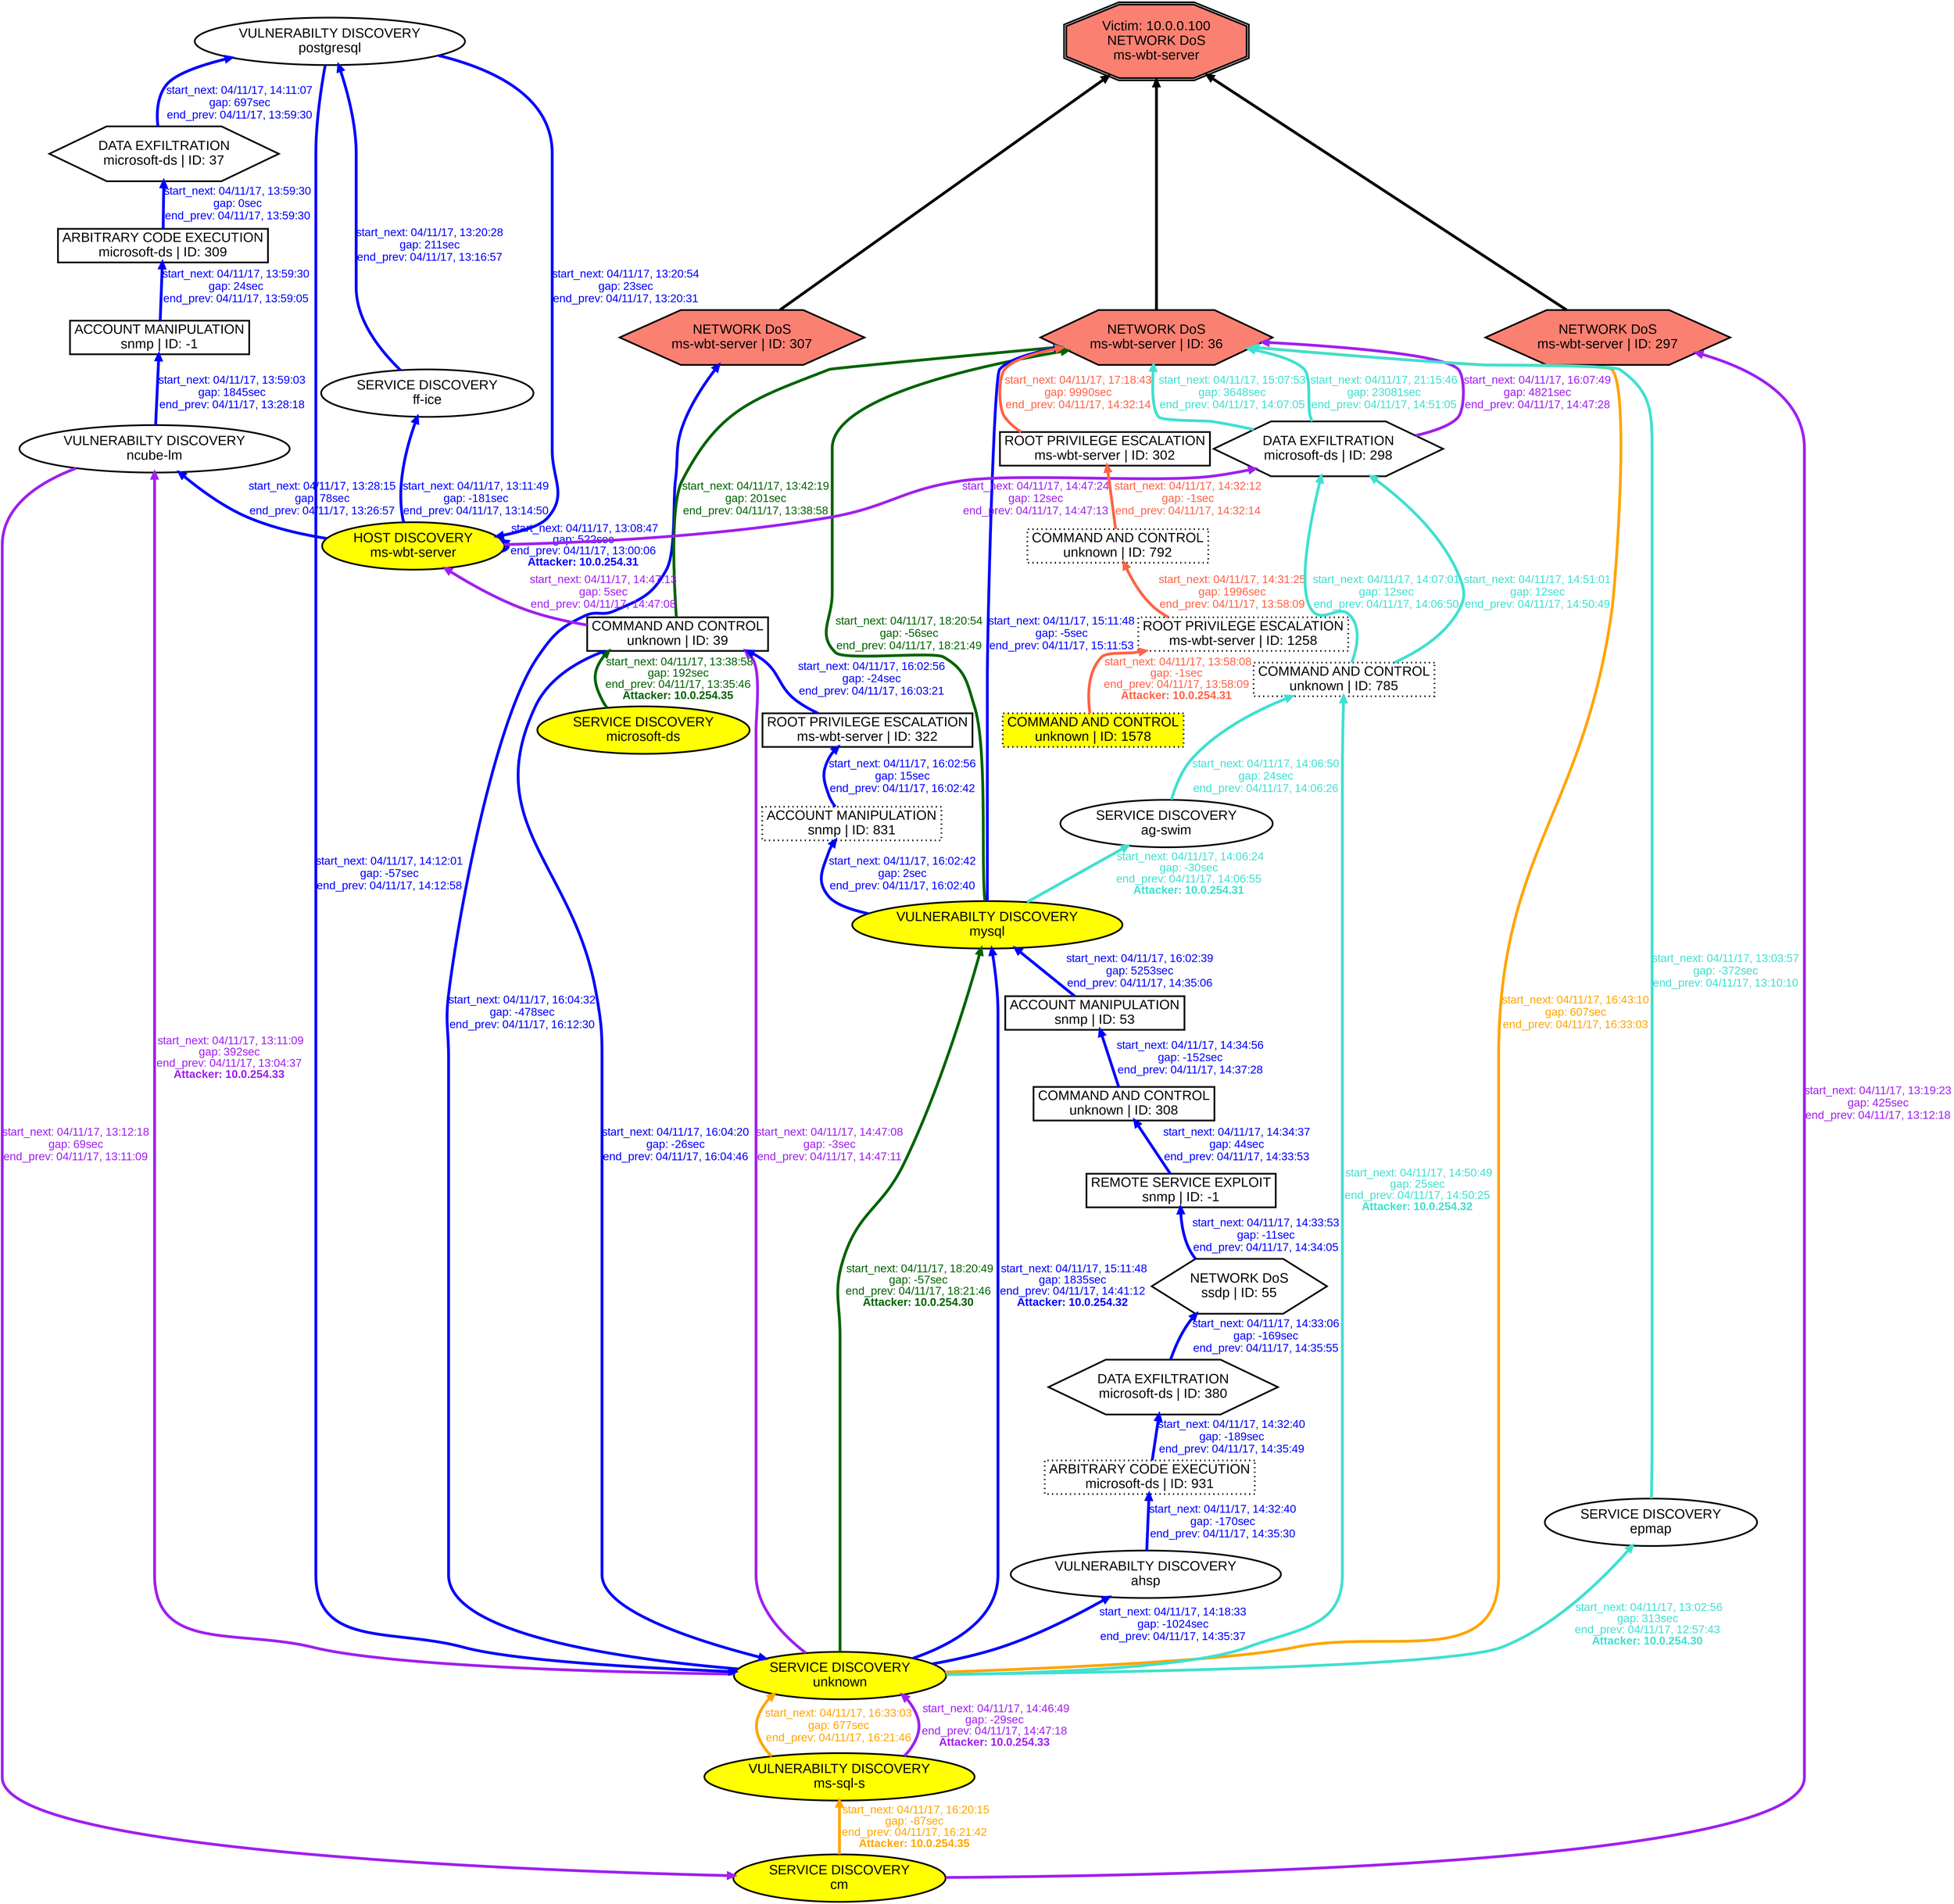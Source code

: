 digraph NETWORKDOSmswbtserver {
rankdir="BT"; 
 graph [ nodesep="0.1", ranksep="0.02"] 
 node [ fontname=Arial, fontsize=24,penwidth=3]; 
 edge [ fontname=Arial, fontsize=20,penwidth=5 ];
"Victim: 10.0.0.100
NETWORK DoS
ms-wbt-server" [shape=doubleoctagon, style=filled, fillcolor=salmon];
{ rank = max; "Victim: 10.0.0.100
NETWORK DoS
ms-wbt-server"}
"NETWORK DoS
ms-wbt-server | ID: 307" -> "Victim: 10.0.0.100
NETWORK DoS
ms-wbt-server"
"NETWORK DoS
ms-wbt-server | ID: 307" [style=filled, fillcolor= salmon]
"NETWORK DoS
ms-wbt-server | ID: 36" -> "Victim: 10.0.0.100
NETWORK DoS
ms-wbt-server"
"NETWORK DoS
ms-wbt-server | ID: 36" [style=filled, fillcolor= salmon]
"NETWORK DoS
ms-wbt-server | ID: 297" -> "Victim: 10.0.0.100
NETWORK DoS
ms-wbt-server"
"NETWORK DoS
ms-wbt-server | ID: 297" [style=filled, fillcolor= salmon]
{ rank=same; "NETWORK DoS
ms-wbt-server | ID: 307" "NETWORK DoS
ms-wbt-server | ID: 36" "NETWORK DoS
ms-wbt-server | ID: 297"}
"SERVICE DISCOVERY
cm" [style=filled, fillcolor= yellow]
"SERVICE DISCOVERY
cm" -> "VULNERABILTY DISCOVERY
ms-sql-s" [ color=orange] [label=<<font color="orange"> start_next: 04/11/17, 16:20:15<br/>gap: -87sec<br/>end_prev: 04/11/17, 16:21:42</font><br/><font color="orange"><b>Attacker: 10.0.254.35</b></font>>]
"VULNERABILTY DISCOVERY
ms-sql-s" -> "SERVICE DISCOVERY
unknown" [ label="start_next: 04/11/17, 16:33:03
gap: 677sec
end_prev: 04/11/17, 16:21:46"][ fontcolor="orange" color=orange]
"SERVICE DISCOVERY
unknown" -> "NETWORK DoS
ms-wbt-server | ID: 36" [ label="start_next: 04/11/17, 16:43:10
gap: 607sec
end_prev: 04/11/17, 16:33:03"][ fontcolor="orange" color=orange]
"SERVICE DISCOVERY
microsoft-ds" [style=filled, fillcolor= yellow]
"SERVICE DISCOVERY
microsoft-ds" -> "COMMAND AND CONTROL
unknown | ID: 39" [ color=darkgreen] [label=<<font color="darkgreen"> start_next: 04/11/17, 13:38:58<br/>gap: 192sec<br/>end_prev: 04/11/17, 13:35:46</font><br/><font color="darkgreen"><b>Attacker: 10.0.254.35</b></font>>]
"COMMAND AND CONTROL
unknown | ID: 39" -> "NETWORK DoS
ms-wbt-server | ID: 36" [ label="start_next: 04/11/17, 13:42:19
gap: 201sec
end_prev: 04/11/17, 13:38:58"][ fontcolor="darkgreen" color=darkgreen]
"SERVICE DISCOVERY
unknown" [style=filled, fillcolor= yellow]
"SERVICE DISCOVERY
unknown" -> "VULNERABILTY DISCOVERY
mysql" [ color=darkgreen] [label=<<font color="darkgreen"> start_next: 04/11/17, 18:20:49<br/>gap: -57sec<br/>end_prev: 04/11/17, 18:21:46</font><br/><font color="darkgreen"><b>Attacker: 10.0.254.30</b></font>>]
"VULNERABILTY DISCOVERY
mysql" -> "NETWORK DoS
ms-wbt-server | ID: 36" [ label="start_next: 04/11/17, 18:20:54
gap: -56sec
end_prev: 04/11/17, 18:21:49"][ fontcolor="darkgreen" color=darkgreen]
"HOST DISCOVERY
ms-wbt-server" [style=filled, fillcolor= yellow]
"HOST DISCOVERY
ms-wbt-server" -> "HOST DISCOVERY
ms-wbt-server" [ color=blue] [label=<<font color="blue"> start_next: 04/11/17, 13:08:47<br/>gap: 522sec<br/>end_prev: 04/11/17, 13:00:06</font><br/><font color="blue"><b>Attacker: 10.0.254.31</b></font>>]
"HOST DISCOVERY
ms-wbt-server" -> "SERVICE DISCOVERY
ff-ice" [ label="start_next: 04/11/17, 13:11:49
gap: -181sec
end_prev: 04/11/17, 13:14:50"][ fontcolor="blue" color=blue]
"SERVICE DISCOVERY
ff-ice" -> "VULNERABILTY DISCOVERY
postgresql" [ label="start_next: 04/11/17, 13:20:28
gap: 211sec
end_prev: 04/11/17, 13:16:57"][ fontcolor="blue" color=blue]
"VULNERABILTY DISCOVERY
postgresql" -> "HOST DISCOVERY
ms-wbt-server" [ label="start_next: 04/11/17, 13:20:54
gap: 23sec
end_prev: 04/11/17, 13:20:31"][ fontcolor="blue" color=blue]
"HOST DISCOVERY
ms-wbt-server" -> "VULNERABILTY DISCOVERY
ncube-lm" [ label="start_next: 04/11/17, 13:28:15
gap: 78sec
end_prev: 04/11/17, 13:26:57"][ fontcolor="blue" color=blue]
"VULNERABILTY DISCOVERY
ncube-lm" -> "ACCOUNT MANIPULATION
snmp | ID: -1" [ label="start_next: 04/11/17, 13:59:03
gap: 1845sec
end_prev: 04/11/17, 13:28:18"][ fontcolor="blue" color=blue]
"ACCOUNT MANIPULATION
snmp | ID: -1" -> "ARBITRARY CODE EXECUTION
microsoft-ds | ID: 309" [ label="start_next: 04/11/17, 13:59:30
gap: 24sec
end_prev: 04/11/17, 13:59:05"][ fontcolor="blue" color=blue]
"ARBITRARY CODE EXECUTION
microsoft-ds | ID: 309" -> "DATA EXFILTRATION
microsoft-ds | ID: 37" [ label="start_next: 04/11/17, 13:59:30
gap: 0sec
end_prev: 04/11/17, 13:59:30"][ fontcolor="blue" color=blue]
"DATA EXFILTRATION
microsoft-ds | ID: 37" -> "VULNERABILTY DISCOVERY
postgresql" [ label="start_next: 04/11/17, 14:11:07
gap: 697sec
end_prev: 04/11/17, 13:59:30"][ fontcolor="blue" color=blue]
"VULNERABILTY DISCOVERY
postgresql" -> "SERVICE DISCOVERY
unknown" [ label="start_next: 04/11/17, 14:12:01
gap: -57sec
end_prev: 04/11/17, 14:12:58"][ fontcolor="blue" color=blue]
"SERVICE DISCOVERY
unknown" -> "VULNERABILTY DISCOVERY
ahsp" [ label="start_next: 04/11/17, 14:18:33
gap: -1024sec
end_prev: 04/11/17, 14:35:37"][ fontcolor="blue" color=blue]
"VULNERABILTY DISCOVERY
ahsp" -> "ARBITRARY CODE EXECUTION
microsoft-ds | ID: 931" [ label="start_next: 04/11/17, 14:32:40
gap: -170sec
end_prev: 04/11/17, 14:35:30"][ fontcolor="blue" color=blue]
"ARBITRARY CODE EXECUTION
microsoft-ds | ID: 931" -> "DATA EXFILTRATION
microsoft-ds | ID: 380" [ label="start_next: 04/11/17, 14:32:40
gap: -189sec
end_prev: 04/11/17, 14:35:49"][ fontcolor="blue" color=blue]
"DATA EXFILTRATION
microsoft-ds | ID: 380" -> "NETWORK DoS
ssdp | ID: 55" [ label="start_next: 04/11/17, 14:33:06
gap: -169sec
end_prev: 04/11/17, 14:35:55"][ fontcolor="blue" color=blue]
"NETWORK DoS
ssdp | ID: 55" -> "REMOTE SERVICE EXPLOIT
snmp | ID: -1" [ label="start_next: 04/11/17, 14:33:53
gap: -11sec
end_prev: 04/11/17, 14:34:05"][ fontcolor="blue" color=blue]
"REMOTE SERVICE EXPLOIT
snmp | ID: -1" -> "COMMAND AND CONTROL
unknown | ID: 308" [ label="start_next: 04/11/17, 14:34:37
gap: 44sec
end_prev: 04/11/17, 14:33:53"][ fontcolor="blue" color=blue]
"COMMAND AND CONTROL
unknown | ID: 308" -> "ACCOUNT MANIPULATION
snmp | ID: 53" [ label="start_next: 04/11/17, 14:34:56
gap: -152sec
end_prev: 04/11/17, 14:37:28"][ fontcolor="blue" color=blue]
"ACCOUNT MANIPULATION
snmp | ID: 53" -> "VULNERABILTY DISCOVERY
mysql" [ label="start_next: 04/11/17, 16:02:39
gap: 5253sec
end_prev: 04/11/17, 14:35:06"][ fontcolor="blue" color=blue]
"VULNERABILTY DISCOVERY
mysql" -> "ACCOUNT MANIPULATION
snmp | ID: 831" [ label="start_next: 04/11/17, 16:02:42
gap: 2sec
end_prev: 04/11/17, 16:02:40"][ fontcolor="blue" color=blue]
"ACCOUNT MANIPULATION
snmp | ID: 831" -> "ROOT PRIVILEGE ESCALATION
ms-wbt-server | ID: 322" [ label="start_next: 04/11/17, 16:02:56
gap: 15sec
end_prev: 04/11/17, 16:02:42"][ fontcolor="blue" color=blue]
"ROOT PRIVILEGE ESCALATION
ms-wbt-server | ID: 322" -> "COMMAND AND CONTROL
unknown | ID: 39" [ label="start_next: 04/11/17, 16:02:56
gap: -24sec
end_prev: 04/11/17, 16:03:21"][ fontcolor="blue" color=blue]
"COMMAND AND CONTROL
unknown | ID: 39" -> "SERVICE DISCOVERY
unknown" [ label="start_next: 04/11/17, 16:04:20
gap: -26sec
end_prev: 04/11/17, 16:04:46"][ fontcolor="blue" color=blue]
"SERVICE DISCOVERY
unknown" -> "NETWORK DoS
ms-wbt-server | ID: 307" [ label="start_next: 04/11/17, 16:04:32
gap: -478sec
end_prev: 04/11/17, 16:12:30"][ fontcolor="blue" color=blue]
"SERVICE DISCOVERY
unknown" [style=filled, fillcolor= yellow]
"SERVICE DISCOVERY
unknown" -> "VULNERABILTY DISCOVERY
mysql" [ color=blue] [label=<<font color="blue"> start_next: 04/11/17, 15:11:48<br/>gap: 1835sec<br/>end_prev: 04/11/17, 14:41:12</font><br/><font color="blue"><b>Attacker: 10.0.254.32</b></font>>]
"VULNERABILTY DISCOVERY
mysql" -> "NETWORK DoS
ms-wbt-server | ID: 36" [ label="start_next: 04/11/17, 15:11:48
gap: -5sec
end_prev: 04/11/17, 15:11:53"][ fontcolor="blue" color=blue]
"SERVICE DISCOVERY
unknown" [style=filled, fillcolor= yellow]
"SERVICE DISCOVERY
unknown" -> "VULNERABILTY DISCOVERY
ncube-lm" [ color=purple] [label=<<font color="purple"> start_next: 04/11/17, 13:11:09<br/>gap: 392sec<br/>end_prev: 04/11/17, 13:04:37</font><br/><font color="purple"><b>Attacker: 10.0.254.33</b></font>>]
"VULNERABILTY DISCOVERY
ncube-lm" -> "SERVICE DISCOVERY
cm" [ label="start_next: 04/11/17, 13:12:18
gap: 69sec
end_prev: 04/11/17, 13:11:09"][ fontcolor="purple" color=purple]
"SERVICE DISCOVERY
cm" -> "NETWORK DoS
ms-wbt-server | ID: 297" [ label="start_next: 04/11/17, 13:19:23
gap: 425sec
end_prev: 04/11/17, 13:12:18"][ fontcolor="purple" color=purple]
"VULNERABILTY DISCOVERY
ms-sql-s" [style=filled, fillcolor= yellow]
"VULNERABILTY DISCOVERY
ms-sql-s" -> "SERVICE DISCOVERY
unknown" [ color=purple] [label=<<font color="purple"> start_next: 04/11/17, 14:46:49<br/>gap: -29sec<br/>end_prev: 04/11/17, 14:47:18</font><br/><font color="purple"><b>Attacker: 10.0.254.33</b></font>>]
"SERVICE DISCOVERY
unknown" -> "COMMAND AND CONTROL
unknown | ID: 39" [ label="start_next: 04/11/17, 14:47:08
gap: -3sec
end_prev: 04/11/17, 14:47:11"][ fontcolor="purple" color=purple]
"COMMAND AND CONTROL
unknown | ID: 39" -> "HOST DISCOVERY
ms-wbt-server" [ label="start_next: 04/11/17, 14:47:13
gap: 5sec
end_prev: 04/11/17, 14:47:08"][ fontcolor="purple" color=purple]
"HOST DISCOVERY
ms-wbt-server" -> "DATA EXFILTRATION
microsoft-ds | ID: 298" [ label="start_next: 04/11/17, 14:47:24
gap: 12sec
end_prev: 04/11/17, 14:47:13"][ fontcolor="purple" color=purple]
"DATA EXFILTRATION
microsoft-ds | ID: 298" -> "NETWORK DoS
ms-wbt-server | ID: 36" [ label="start_next: 04/11/17, 16:07:49
gap: 4821sec
end_prev: 04/11/17, 14:47:28"][ fontcolor="purple" color=purple]
"COMMAND AND CONTROL
unknown | ID: 1578" [style="dotted,filled", fillcolor= yellow]
"COMMAND AND CONTROL
unknown | ID: 1578" -> "ROOT PRIVILEGE ESCALATION
ms-wbt-server | ID: 1258" [ color=tomato] [label=<<font color="tomato"> start_next: 04/11/17, 13:58:08<br/>gap: -1sec<br/>end_prev: 04/11/17, 13:58:09</font><br/><font color="tomato"><b>Attacker: 10.0.254.31</b></font>>]
"ROOT PRIVILEGE ESCALATION
ms-wbt-server | ID: 1258" -> "COMMAND AND CONTROL
unknown | ID: 792" [ label="start_next: 04/11/17, 14:31:25
gap: 1996sec
end_prev: 04/11/17, 13:58:09"][ fontcolor="tomato" color=tomato]
"COMMAND AND CONTROL
unknown | ID: 792" -> "ROOT PRIVILEGE ESCALATION
ms-wbt-server | ID: 302" [ label="start_next: 04/11/17, 14:32:12
gap: -1sec
end_prev: 04/11/17, 14:32:14"][ fontcolor="tomato" color=tomato]
"ROOT PRIVILEGE ESCALATION
ms-wbt-server | ID: 302" -> "NETWORK DoS
ms-wbt-server | ID: 36" [ label="start_next: 04/11/17, 17:18:43
gap: 9990sec
end_prev: 04/11/17, 14:32:14"][ fontcolor="tomato" color=tomato]
"SERVICE DISCOVERY
unknown" [style=filled, fillcolor= yellow]
"SERVICE DISCOVERY
unknown" -> "SERVICE DISCOVERY
epmap" [ color=turquoise] [label=<<font color="turquoise"> start_next: 04/11/17, 13:02:56<br/>gap: 313sec<br/>end_prev: 04/11/17, 12:57:43</font><br/><font color="turquoise"><b>Attacker: 10.0.254.30</b></font>>]
"SERVICE DISCOVERY
epmap" -> "NETWORK DoS
ms-wbt-server | ID: 36" [ label="start_next: 04/11/17, 13:03:57
gap: -372sec
end_prev: 04/11/17, 13:10:10"][ fontcolor="turquoise" color=turquoise]
"VULNERABILTY DISCOVERY
mysql" [style=filled, fillcolor= yellow]
"VULNERABILTY DISCOVERY
mysql" -> "SERVICE DISCOVERY
ag-swim" [ color=turquoise] [label=<<font color="turquoise"> start_next: 04/11/17, 14:06:24<br/>gap: -30sec<br/>end_prev: 04/11/17, 14:06:55</font><br/><font color="turquoise"><b>Attacker: 10.0.254.31</b></font>>]
"SERVICE DISCOVERY
ag-swim" -> "COMMAND AND CONTROL
unknown | ID: 785" [ label="start_next: 04/11/17, 14:06:50
gap: 24sec
end_prev: 04/11/17, 14:06:26"][ fontcolor="turquoise" color=turquoise]
"COMMAND AND CONTROL
unknown | ID: 785" -> "DATA EXFILTRATION
microsoft-ds | ID: 298" [ label="start_next: 04/11/17, 14:07:01
gap: 12sec
end_prev: 04/11/17, 14:06:50"][ fontcolor="turquoise" color=turquoise]
"DATA EXFILTRATION
microsoft-ds | ID: 298" -> "NETWORK DoS
ms-wbt-server | ID: 36" [ label="start_next: 04/11/17, 15:07:53
gap: 3648sec
end_prev: 04/11/17, 14:07:05"][ fontcolor="turquoise" color=turquoise]
"SERVICE DISCOVERY
unknown" [style=filled, fillcolor= yellow]
"SERVICE DISCOVERY
unknown" -> "COMMAND AND CONTROL
unknown | ID: 785" [ color=turquoise] [label=<<font color="turquoise"> start_next: 04/11/17, 14:50:49<br/>gap: 25sec<br/>end_prev: 04/11/17, 14:50:25</font><br/><font color="turquoise"><b>Attacker: 10.0.254.32</b></font>>]
"COMMAND AND CONTROL
unknown | ID: 785" -> "DATA EXFILTRATION
microsoft-ds | ID: 298" [ label="start_next: 04/11/17, 14:51:01
gap: 12sec
end_prev: 04/11/17, 14:50:49"][ fontcolor="turquoise" color=turquoise]
"DATA EXFILTRATION
microsoft-ds | ID: 298" -> "NETWORK DoS
ms-wbt-server | ID: 36" [ label="start_next: 04/11/17, 21:15:46
gap: 23081sec
end_prev: 04/11/17, 14:51:05"][ fontcolor="turquoise" color=turquoise]
"SERVICE DISCOVERY
cm" [shape=oval]
"SERVICE DISCOVERY
cm" [tooltip="ET SCAN Behavioral Unusual Port 135 traffic Potential Scan or Infection
ET SCAN Potential VNC Scan 5900-5920"]
"VULNERABILTY DISCOVERY
ms-sql-s" [shape=oval]
"VULNERABILTY DISCOVERY
ms-sql-s" [tooltip="ET POLICY Suspicious inbound to MSSQL port 1433
ET POLICY Suspicious inbound to mySQL port 3306
ET POLICY Suspicious inbound to Oracle SQL port 1521
ET POLICY Suspicious inbound to PostgreSQL port 5432"]
"SERVICE DISCOVERY
unknown" [shape=oval]
"SERVICE DISCOVERY
unknown" [tooltip="ET SCAN Potential VNC Scan 5800-5820
ET SCAN Behavioral Unusual Port 445 traffic Potential Scan or Infection
ET SCAN NMAP OS Detection Probe
ET SCAN Potential VNC Scan 5900-5920
ET SCAN Potential SSH Scan"]
"NETWORK DoS
ms-wbt-server | ID: 36" [shape=hexagon]
"NETWORK DoS
ms-wbt-server | ID: 36" [tooltip="ET DOS Microsoft Remote Desktop (RDP) Syn then Reset 30 Second DoS Attempt"]
"SERVICE DISCOVERY
microsoft-ds" [shape=oval]
"SERVICE DISCOVERY
microsoft-ds" [tooltip="ET SCAN Behavioral Unusual Port 445 traffic Potential Scan or Infection
ET SCAN Potential VNC Scan 5900-5920"]
"COMMAND AND CONTROL
unknown | ID: 39" [shape=box]
"COMMAND AND CONTROL
unknown | ID: 39" [tooltip="ET POLICY RDP connection confirm"]
"VULNERABILTY DISCOVERY
mysql" [shape=oval]
"VULNERABILTY DISCOVERY
mysql" [tooltip="ET POLICY Suspicious inbound to mySQL port 3306
ET POLICY Suspicious inbound to mSQL port 4333
ET POLICY Suspicious inbound to MSSQL port 1433
ET POLICY Suspicious inbound to Oracle SQL port 1521
ET POLICY Suspicious inbound to PostgreSQL port 5432"]
"HOST DISCOVERY
ms-wbt-server" [shape=oval]
"HOST DISCOVERY
ms-wbt-server" [tooltip="ET SCAN Behavioral Unusually fast Terminal Server Traffic Potential Scan or Infection (Inbound)"]
"SERVICE DISCOVERY
ff-ice" [shape=oval]
"SERVICE DISCOVERY
ff-ice" [tooltip="ET SCAN Potential VNC Scan 5900-5920"]
"VULNERABILTY DISCOVERY
postgresql" [shape=oval]
"VULNERABILTY DISCOVERY
postgresql" [tooltip="ET POLICY Suspicious inbound to mySQL port 3306
ET POLICY Suspicious inbound to PostgreSQL port 5432"]
"VULNERABILTY DISCOVERY
ncube-lm" [shape=oval]
"VULNERABILTY DISCOVERY
ncube-lm" [tooltip="ET POLICY Suspicious inbound to Oracle SQL port 1521"]
"ACCOUNT MANIPULATION
snmp | ID: -1" [shape=box]
"ACCOUNT MANIPULATION
snmp | ID: -1" [tooltip="GPL SNMP public access udp"]
"ARBITRARY CODE EXECUTION
microsoft-ds | ID: 309" [shape=box]
"ARBITRARY CODE EXECUTION
microsoft-ds | ID: 309" [tooltip="GPL NETBIOS SMB-DS Session Setup NTMLSSP unicode asn1 overflow attempt"]
"DATA EXFILTRATION
microsoft-ds | ID: 37" [shape=hexagon]
"DATA EXFILTRATION
microsoft-ds | ID: 37" [tooltip="GPL NETBIOS SMB-DS IPC$ unicode share access"]
"VULNERABILTY DISCOVERY
ahsp" [shape=oval]
"VULNERABILTY DISCOVERY
ahsp" [tooltip="ET POLICY Suspicious inbound to mySQL port 3306
ET POLICY Suspicious inbound to mSQL port 4333
ET POLICY Suspicious inbound to MSSQL port 1433
ET POLICY Suspicious inbound to Oracle SQL port 1521
ET SCAN Nessus User Agent
ET POLICY Suspicious inbound to PostgreSQL port 5432"]
"ARBITRARY CODE EXECUTION
microsoft-ds | ID: 931" [style="dotted", shape=box]
"ARBITRARY CODE EXECUTION
microsoft-ds | ID: 931" [tooltip="GPL MISC UPnP malformed advertisement
GPL NETBIOS SMB-DS Session Setup NTMLSSP unicode asn1 overflow attempt"]
"DATA EXFILTRATION
microsoft-ds | ID: 380" [shape=hexagon]
"DATA EXFILTRATION
microsoft-ds | ID: 380" [tooltip="GPL NETBIOS SMB-DS IPC$ unicode share access
ET WEB_SPECIFIC_APPS PHP-CGI query string parameter vulnerability"]
"NETWORK DoS
ssdp | ID: 55" [shape=hexagon]
"NETWORK DoS
ssdp | ID: 55" [tooltip="ET DOS Possible SSDP Amplification Scan in Progress
ET DOS Microsoft Remote Desktop (RDP) Syn then Reset 30 Second DoS Attempt"]
"REMOTE SERVICE EXPLOIT
snmp | ID: -1" [shape=box]
"REMOTE SERVICE EXPLOIT
snmp | ID: -1" [tooltip="ET SNMP Samsung Printer SNMP Hardcode RW Community String"]
"COMMAND AND CONTROL
unknown | ID: 308" [shape=box]
"COMMAND AND CONTROL
unknown | ID: 308" [tooltip="ET POLICY RDP connection confirm"]
"ACCOUNT MANIPULATION
snmp | ID: 53" [shape=box]
"ACCOUNT MANIPULATION
snmp | ID: 53" [tooltip="GPL SNMP private access udp
GPL SNMP public access udp"]
"ACCOUNT MANIPULATION
snmp | ID: 831" [style="dotted", shape=box]
"ACCOUNT MANIPULATION
snmp | ID: 831" [tooltip="GPL SNMP public access udp"]
"ROOT PRIVILEGE ESCALATION
ms-wbt-server | ID: 322" [shape=box]
"ROOT PRIVILEGE ESCALATION
ms-wbt-server | ID: 322" [tooltip="ET POLICY MS Terminal Server Root login"]
"NETWORK DoS
ms-wbt-server | ID: 307" [shape=hexagon]
"NETWORK DoS
ms-wbt-server | ID: 307" [tooltip="ET DOS Microsoft Remote Desktop (RDP) Syn then Reset 30 Second DoS Attempt"]
"NETWORK DoS
ms-wbt-server | ID: 297" [shape=hexagon]
"NETWORK DoS
ms-wbt-server | ID: 297" [tooltip="ET DOS Microsoft Remote Desktop (RDP) Syn then Reset 30 Second DoS Attempt"]
"DATA EXFILTRATION
microsoft-ds | ID: 298" [shape=hexagon]
"DATA EXFILTRATION
microsoft-ds | ID: 298" [tooltip="GPL NETBIOS SMB-DS IPC$ share access"]
"COMMAND AND CONTROL
unknown | ID: 1578" [shape=box]
"COMMAND AND CONTROL
unknown | ID: 1578" [tooltip="ET POLICY RDP connection confirm"]
"ROOT PRIVILEGE ESCALATION
ms-wbt-server | ID: 1258" [style="dotted", shape=box]
"ROOT PRIVILEGE ESCALATION
ms-wbt-server | ID: 1258" [tooltip="ET POLICY MS Remote Desktop Administrator Login Request"]
"COMMAND AND CONTROL
unknown | ID: 792" [style="dotted", shape=box]
"COMMAND AND CONTROL
unknown | ID: 792" [tooltip="ET POLICY RDP connection confirm"]
"ROOT PRIVILEGE ESCALATION
ms-wbt-server | ID: 302" [shape=box]
"ROOT PRIVILEGE ESCALATION
ms-wbt-server | ID: 302" [tooltip="ET POLICY MS Remote Desktop Administrator Login Request"]
"SERVICE DISCOVERY
epmap" [shape=oval]
"SERVICE DISCOVERY
epmap" [tooltip="ET SCAN Behavioral Unusual Port 135 traffic Potential Scan or Infection
ET SCAN Behavioral Unusual Port 445 traffic Potential Scan or Infection"]
"SERVICE DISCOVERY
ag-swim" [shape=oval]
"SERVICE DISCOVERY
ag-swim" [tooltip="ET SCAN Potential VNC Scan 5800-5820
ET SCAN Potential VNC Scan 5900-5920"]
"COMMAND AND CONTROL
unknown | ID: 785" [style="dotted", shape=box]
"COMMAND AND CONTROL
unknown | ID: 785" [tooltip="ET POLICY RDP connection confirm"]
}
